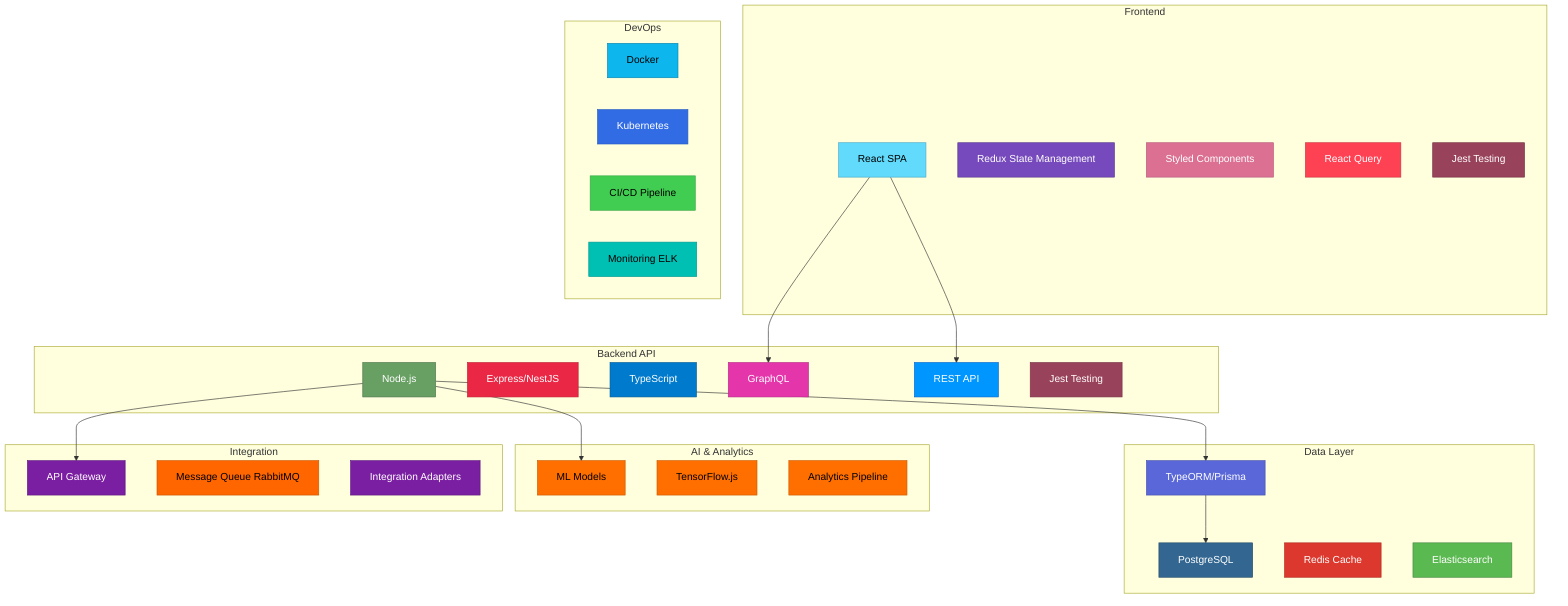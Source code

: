 graph TD
    subgraph "Frontend"
        F1[React SPA]
        F2[Redux State Management]
        F3[Styled Components]
        F4[React Query]
        F5[Jest Testing]
    end
    
    subgraph "Backend API"
        B1[Node.js]
        B2[Express/NestJS]
        B3[TypeScript]
        B4[GraphQL]
        B5[REST API]
        B6[Jest Testing]
    end
    
    subgraph "Data Layer"
        D1[PostgreSQL]
        D2[TypeORM/Prisma]
        D3[Redis Cache]
        D4[Elasticsearch]
    end
    
    subgraph "AI & Analytics"
        A1[ML Models]
        A2[TensorFlow.js]
        A3[Analytics Pipeline]
    end
    
    subgraph "Integration"
        I1[API Gateway]
        I2[Message Queue RabbitMQ]
        I3[Integration Adapters]
    end
    
    subgraph "DevOps"
        O1[Docker]
        O2[Kubernetes]
        O3[CI/CD Pipeline]
        O4[Monitoring ELK]
    end
    
    F1 --> B4
    F1 --> B5
    
    B1 --> D2
    B1 --> I1
    B1 --> A1
    
    D2 --> D1
    
    style F1 fill:#61dafb,stroke:#4fa8c7,color:#000000
    style F2 fill:#764abc,stroke:#5a3990,color:#ffffff
    style F3 fill:#db7093,stroke:#b75c7b,color:#ffffff
    style F4 fill:#ff4154,stroke:#cc343f,color:#ffffff
    style F5 fill:#99425b,stroke:#773244,color:#ffffff
    style B1 fill:#68a063,stroke:#4c7249,color:#ffffff
    style B2 fill:#ea2845,stroke:#c12035,color:#ffffff
    style B3 fill:#007acc,stroke:#005c99,color:#ffffff
    style B4 fill:#e535ab,stroke:#b62a85,color:#ffffff
    style B5 fill:#0096ff,stroke:#0066cc,color:#ffffff
    style B6 fill:#99425b,stroke:#773244,color:#ffffff
    style D1 fill:#336791,stroke:#264d6b,color:#ffffff
    style D2 fill:#5a67d8,stroke:#4552ad,color:#ffffff
    style D3 fill:#dc382d,stroke:#b22922,color:#ffffff
    style D4 fill:#5bb951,stroke:#458642,color:#ffffff
    style A1 fill:#ff6f00,stroke:#cc5900,color:#000000
    style A2 fill:#ff6f00,stroke:#cc5900,color:#000000
    style A3 fill:#ff6f00,stroke:#cc5900,color:#000000
    style I1 fill:#7b1fa2,stroke:#5e177d,color:#ffffff
    style I2 fill:#ff6600,stroke:#cc5500,color:#000000
    style I3 fill:#7b1fa2,stroke:#5e177d,color:#ffffff
    style O1 fill:#0db7ed,stroke:#0a85ae,color:#000000
    style O2 fill:#326ce5,stroke:#285bbd,color:#ffffff
    style O3 fill:#41cd52,stroke:#35a644,color:#000000
    style O4 fill:#00bfb3,stroke:#009a91,color:#000000